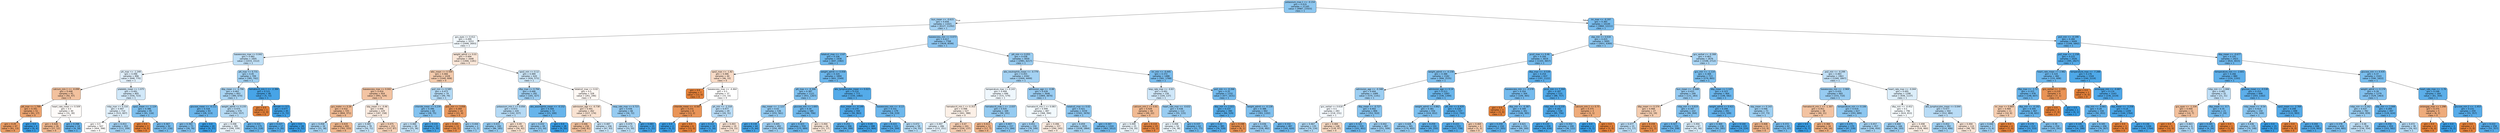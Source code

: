 digraph Tree {
node [shape=box, style="filled, rounded", color="black", fontname="helvetica"] ;
edge [fontname="helvetica"] ;
0 [label="potassium_max.1 <= -0.154\ngini = 0.419\nsamples = 21165\nvalue = [9987, 23503]\nclass = 1", fillcolor="#8dc7f0"] ;
1 [label="bun_mean <= -0.615\ngini = 0.456\nsamples = 11021\nvalue = [6127, 11292]\nclass = 1", fillcolor="#a4d2f3"] ;
0 -> 1 [labeldistance=2.5, labelangle=45, headlabel="True"] ;
2 [label="gcs_eyes <= 0.412\ngini = 0.499\nsamples = 3253\nvalue = [2499, 2693]\nclass = 1", fillcolor="#f1f8fd"] ;
1 -> 2 ;
3 [label="baseexcess_max <= 0.042\ngini = 0.482\nsamples = 1605\nvalue = [1033, 1512]\nclass = 1", fillcolor="#c0e0f7"] ;
2 -> 3 ;
4 [label="ph_max <= -1.249\ngini = 0.496\nsamples = 896\nvalue = [648, 770]\nclass = 1", fillcolor="#e0effb"] ;
3 -> 4 ;
5 [label="calcium_min.1 <= -0.099\ngini = 0.448\nsamples = 91\nvalue = [92, 47]\nclass = 0", fillcolor="#f2c19e"] ;
4 -> 5 ;
6 [label="ptt_max <= 1.799\ngini = 0.341\nsamples = 51\nvalue = [61, 17]\nclass = 0", fillcolor="#eca470"] ;
5 -> 6 ;
7 [label="gini = 0.29\nsamples = 47\nvalue = [61, 13]\nclass = 0", fillcolor="#eb9c63"] ;
6 -> 7 ;
8 [label="gini = 0.0\nsamples = 4\nvalue = [0, 4]\nclass = 1", fillcolor="#399de5"] ;
6 -> 8 ;
9 [label="heart_rate_mean <= 0.509\ngini = 0.5\nsamples = 40\nvalue = [31, 30]\nclass = 0", fillcolor="#fefbf9"] ;
5 -> 9 ;
10 [label="gini = 0.426\nsamples = 26\nvalue = [27, 12]\nclass = 0", fillcolor="#f1b991"] ;
9 -> 10 ;
11 [label="gini = 0.298\nsamples = 14\nvalue = [4, 18]\nclass = 1", fillcolor="#65b3eb"] ;
9 -> 11 ;
12 [label="platelets_mean <= 1.075\ngini = 0.491\nsamples = 805\nvalue = [556, 723]\nclass = 1", fillcolor="#d1e8f9"] ;
4 -> 12 ;
13 [label="mbp_max <= 0.316\ngini = 0.497\nsamples = 710\nvalue = [515, 607]\nclass = 1", fillcolor="#e1f0fb"] ;
12 -> 13 ;
14 [label="gini = 0.5\nsamples = 507\nvalue = [404, 398]\nclass = 0", fillcolor="#fffdfc"] ;
13 -> 14 ;
15 [label="gini = 0.453\nsamples = 203\nvalue = [111, 209]\nclass = 1", fillcolor="#a2d1f3"] ;
13 -> 15 ;
16 [label="spo2_mean <= -1.124\ngini = 0.386\nsamples = 95\nvalue = [41, 116]\nclass = 1", fillcolor="#7fc0ee"] ;
12 -> 16 ;
17 [label="gini = 0.0\nsamples = 3\nvalue = [4, 0]\nclass = 0", fillcolor="#e58139"] ;
16 -> 17 ;
18 [label="gini = 0.367\nsamples = 92\nvalue = [37, 116]\nclass = 1", fillcolor="#78bced"] ;
16 -> 18 ;
19 [label="ptt_max <= 0.731\ngini = 0.45\nsamples = 709\nvalue = [385, 742]\nclass = 1", fillcolor="#a0d0f2"] ;
3 -> 19 ;
20 [label="dbp_mean <= -0.796\ngini = 0.462\nsamples = 663\nvalue = [380, 670]\nclass = 1", fillcolor="#a9d5f4"] ;
19 -> 20 ;
21 [label="glucose_mean <= -0.111\ngini = 0.318\nsamples = 93\nvalue = [28, 113]\nclass = 1", fillcolor="#6ab5eb"] ;
20 -> 21 ;
22 [label="gini = 0.393\nsamples = 73\nvalue = [28, 76]\nclass = 1", fillcolor="#82c1ef"] ;
21 -> 22 ;
23 [label="gini = 0.0\nsamples = 20\nvalue = [0, 37]\nclass = 1", fillcolor="#399de5"] ;
21 -> 23 ;
24 [label="weight_admit <= 0.235\ngini = 0.475\nsamples = 570\nvalue = [352, 557]\nclass = 1", fillcolor="#b6dbf5"] ;
20 -> 24 ;
25 [label="gini = 0.498\nsamples = 395\nvalue = [299, 339]\nclass = 1", fillcolor="#e8f3fc"] ;
24 -> 25 ;
26 [label="gini = 0.315\nsamples = 175\nvalue = [53, 218]\nclass = 1", fillcolor="#69b5eb"] ;
24 -> 26 ;
27 [label="hematocrit_min.1 <= -2.384\ngini = 0.121\nsamples = 46\nvalue = [5, 72]\nclass = 1", fillcolor="#47a4e7"] ;
19 -> 27 ;
28 [label="gini = 0.0\nsamples = 1\nvalue = [2, 0]\nclass = 0", fillcolor="#e58139"] ;
27 -> 28 ;
29 [label="female <= 0.5\ngini = 0.077\nsamples = 45\nvalue = [3, 72]\nclass = 1", fillcolor="#41a1e6"] ;
27 -> 29 ;
30 [label="gini = 0.227\nsamples = 17\nvalue = [3, 20]\nclass = 1", fillcolor="#57ace9"] ;
29 -> 30 ;
31 [label="gini = 0.0\nsamples = 28\nvalue = [0, 52]\nclass = 1", fillcolor="#399de5"] ;
29 -> 31 ;
32 [label="weight_admit <= 0.01\ngini = 0.494\nsamples = 1648\nvalue = [1466, 1181]\nclass = 0", fillcolor="#fae7d9"] ;
2 -> 32 ;
33 [label="wbc_mean <= 0.569\ngini = 0.466\nsamples = 1028\nvalue = [1040, 608]\nclass = 0", fillcolor="#f4cbad"] ;
32 -> 33 ;
34 [label="baseexcess_max <= 0.042\ngini = 0.454\nsamples = 954\nvalue = [991, 529]\nclass = 0", fillcolor="#f3c4a3"] ;
33 -> 34 ;
35 [label="gcs_motor <= 0.26\ngini = 0.432\nsamples = 725\nvalue = [804, 371]\nclass = 0", fillcolor="#f1bb94"] ;
34 -> 35 ;
36 [label="gini = 0.458\nsamples = 34\nvalue = [21, 38]\nclass = 1", fillcolor="#a6d3f3"] ;
35 -> 36 ;
37 [label="gini = 0.419\nsamples = 691\nvalue = [783, 333]\nclass = 0", fillcolor="#f0b78d"] ;
35 -> 37 ;
38 [label="sbp_mean <= -0.46\ngini = 0.496\nsamples = 229\nvalue = [187, 158]\nclass = 0", fillcolor="#fbebe0"] ;
34 -> 38 ;
39 [label="gini = 0.485\nsamples = 78\nvalue = [50, 71]\nclass = 1", fillcolor="#c4e2f7"] ;
38 -> 39 ;
40 [label="gini = 0.475\nsamples = 151\nvalue = [137, 87]\nclass = 0", fillcolor="#f6d1b7"] ;
38 -> 40 ;
41 [label="po2_min <= 0.585\ngini = 0.473\nsamples = 74\nvalue = [49, 79]\nclass = 1", fillcolor="#b4daf5"] ;
33 -> 41 ;
42 [label="chloride_mean <= 0.239\ngini = 0.396\nsamples = 60\nvalue = [28, 75]\nclass = 1", fillcolor="#83c2ef"] ;
41 -> 42 ;
43 [label="gini = 0.484\nsamples = 38\nvalue = [25, 36]\nclass = 1", fillcolor="#c2e1f7"] ;
42 -> 43 ;
44 [label="gini = 0.133\nsamples = 22\nvalue = [3, 39]\nclass = 1", fillcolor="#48a5e7"] ;
42 -> 44 ;
45 [label="po2_min <= 3.056\ngini = 0.269\nsamples = 14\nvalue = [21, 4]\nclass = 0", fillcolor="#ea995f"] ;
41 -> 45 ;
46 [label="gini = 0.165\nsamples = 12\nvalue = [20, 2]\nclass = 0", fillcolor="#e88e4d"] ;
45 -> 46 ;
47 [label="gini = 0.444\nsamples = 2\nvalue = [1, 2]\nclass = 1", fillcolor="#9ccef2"] ;
45 -> 47 ;
48 [label="spo2_min <= 0.12\ngini = 0.489\nsamples = 620\nvalue = [426, 573]\nclass = 1", fillcolor="#cce6f8"] ;
32 -> 48 ;
49 [label="dbp_max <= 0.794\ngini = 0.446\nsamples = 292\nvalue = [165, 327]\nclass = 1", fillcolor="#9dcef2"] ;
48 -> 49 ;
50 [label="potassium_min.1 <= 0.056\ngini = 0.473\nsamples = 220\nvalue = [142, 227]\nclass = 1", fillcolor="#b5daf5"] ;
49 -> 50 ;
51 [label="gini = 0.433\nsamples = 160\nvalue = [86, 185]\nclass = 1", fillcolor="#95cbf1"] ;
50 -> 51 ;
52 [label="gini = 0.49\nsamples = 60\nvalue = [56, 42]\nclass = 0", fillcolor="#f8e0ce"] ;
50 -> 52 ;
53 [label="abs_eosinophils_mean <= -0.152\ngini = 0.304\nsamples = 72\nvalue = [23, 100]\nclass = 1", fillcolor="#67b4eb"] ;
49 -> 53 ;
54 [label="gini = 0.432\nsamples = 44\nvalue = [23, 50]\nclass = 1", fillcolor="#94caf1"] ;
53 -> 54 ;
55 [label="gini = 0.0\nsamples = 28\nvalue = [0, 50]\nclass = 1", fillcolor="#399de5"] ;
53 -> 55 ;
56 [label="totalco2_max <= 0.02\ngini = 0.5\nsamples = 328\nvalue = [261, 246]\nclass = 0", fillcolor="#fef8f4"] ;
48 -> 56 ;
57 [label="admission_age <= -0.738\ngini = 0.491\nsamples = 262\nvalue = [227, 174]\nclass = 0", fillcolor="#f9e2d1"] ;
56 -> 57 ;
58 [label="gini = 0.446\nsamples = 156\nvalue = [160, 81]\nclass = 0", fillcolor="#f2c19d"] ;
57 -> 58 ;
59 [label="gini = 0.487\nsamples = 106\nvalue = [67, 93]\nclass = 1", fillcolor="#c8e4f8"] ;
57 -> 59 ;
60 [label="resp_rate_max <= 0.723\ngini = 0.436\nsamples = 66\nvalue = [34, 72]\nclass = 1", fillcolor="#96cbf1"] ;
56 -> 60 ;
61 [label="gini = 0.479\nsamples = 51\nvalue = [33, 50]\nclass = 1", fillcolor="#bcdef6"] ;
60 -> 61 ;
62 [label="gini = 0.083\nsamples = 15\nvalue = [1, 22]\nclass = 1", fillcolor="#42a1e6"] ;
60 -> 62 ;
63 [label="baseexcess_min <= 0.073\ngini = 0.417\nsamples = 7768\nvalue = [3628, 8599]\nclass = 1", fillcolor="#8dc6f0"] ;
1 -> 63 ;
64 [label="totalco2_max <= -2.67\ngini = 0.336\nsamples = 1938\nvalue = [647, 2382]\nclass = 1", fillcolor="#6fb8ec"] ;
63 -> 64 ;
65 [label="spo2_max <= -1.82\ngini = 0.486\nsamples = 44\nvalue = [46, 33]\nclass = 0", fillcolor="#f8dbc7"] ;
64 -> 65 ;
66 [label="gini = 0.0\nsamples = 7\nvalue = [13, 0]\nclass = 0", fillcolor="#e58139"] ;
65 -> 66 ;
67 [label="baseexcess_max <= -4.464\ngini = 0.5\nsamples = 37\nvalue = [33, 33]\nclass = 0", fillcolor="#ffffff"] ;
65 -> 67 ;
68 [label="chloride_mean <= -0.567\ngini = 0.231\nsamples = 8\nvalue = [13, 2]\nclass = 0", fillcolor="#e99457"] ;
67 -> 68 ;
69 [label="gini = 0.0\nsamples = 2\nvalue = [0, 2]\nclass = 1", fillcolor="#399de5"] ;
68 -> 69 ;
70 [label="gini = 0.0\nsamples = 6\nvalue = [13, 0]\nclass = 0", fillcolor="#e58139"] ;
68 -> 70 ;
71 [label="ph_min <= -2.318\ngini = 0.477\nsamples = 29\nvalue = [20, 31]\nclass = 1", fillcolor="#b9dcf6"] ;
67 -> 71 ;
72 [label="gini = 0.111\nsamples = 10\nvalue = [1, 16]\nclass = 1", fillcolor="#45a3e7"] ;
71 -> 72 ;
73 [label="gini = 0.493\nsamples = 19\nvalue = [19, 15]\nclass = 0", fillcolor="#fae4d5"] ;
71 -> 73 ;
74 [label="weight_admit <= 0.058\ngini = 0.324\nsamples = 1894\nvalue = [601, 2349]\nclass = 1", fillcolor="#6cb6ec"] ;
64 -> 74 ;
75 [label="ptt_max <= -0.306\ngini = 0.387\nsamples = 1121\nvalue = [451, 1267]\nclass = 1", fillcolor="#7fc0ee"] ;
74 -> 75 ;
76 [label="sbp_mean <= -1.123\ngini = 0.43\nsamples = 536\nvalue = [255, 561]\nclass = 1", fillcolor="#93caf1"] ;
75 -> 76 ;
77 [label="gini = 0.134\nsamples = 44\nvalue = [5, 64]\nclass = 1", fillcolor="#48a5e7"] ;
76 -> 77 ;
78 [label="gini = 0.445\nsamples = 492\nvalue = [250, 497]\nclass = 1", fillcolor="#9dcef2"] ;
76 -> 78 ;
79 [label="glucose_min <= 1.693\ngini = 0.34\nsamples = 585\nvalue = [196, 706]\nclass = 1", fillcolor="#70b8ec"] ;
75 -> 79 ;
80 [label="gini = 0.323\nsamples = 559\nvalue = [175, 689]\nclass = 1", fillcolor="#6bb6ec"] ;
79 -> 80 ;
81 [label="gini = 0.494\nsamples = 26\nvalue = [21, 17]\nclass = 0", fillcolor="#fae7d9"] ;
79 -> 81 ;
82 [label="abs_lymphocytes_mean <= 0.023\ngini = 0.214\nsamples = 773\nvalue = [150, 1082]\nclass = 1", fillcolor="#54abe9"] ;
74 -> 82 ;
83 [label="bun_mean <= -0.149\ngini = 0.174\nsamples = 594\nvalue = [92, 863]\nclass = 1", fillcolor="#4ea7e8"] ;
82 -> 83 ;
84 [label="gini = 0.251\nsamples = 306\nvalue = [69, 399]\nclass = 1", fillcolor="#5baee9"] ;
83 -> 84 ;
85 [label="gini = 0.09\nsamples = 288\nvalue = [23, 464]\nclass = 1", fillcolor="#43a2e6"] ;
83 -> 85 ;
86 [label="baseexcess_min <= -0.13\ngini = 0.331\nsamples = 179\nvalue = [58, 219]\nclass = 1", fillcolor="#6db7ec"] ;
82 -> 86 ;
87 [label="gini = 0.223\nsamples = 121\nvalue = [24, 164]\nclass = 1", fillcolor="#56abe9"] ;
86 -> 87 ;
88 [label="gini = 0.472\nsamples = 58\nvalue = [34, 55]\nclass = 1", fillcolor="#b3daf5"] ;
86 -> 88 ;
89 [label="ptt_min <= 0.055\ngini = 0.438\nsamples = 5830\nvalue = [2981, 6217]\nclass = 1", fillcolor="#98ccf1"] ;
63 -> 89 ;
90 [label="abs_neutrophils_mean <= -0.779\ngini = 0.455\nsamples = 4342\nvalue = [2400, 4449]\nclass = 1", fillcolor="#a4d2f3"] ;
89 -> 90 ;
91 [label="temperature_max <= 0.143\ngini = 0.499\nsamples = 696\nvalue = [531, 579]\nclass = 1", fillcolor="#eff7fd"] ;
90 -> 91 ;
92 [label="hematocrit_min.1 <= 0.353\ngini = 0.498\nsamples = 527\nvalue = [441, 388]\nclass = 0", fillcolor="#fcf0e7"] ;
91 -> 92 ;
93 [label="gini = 0.497\nsamples = 286\nvalue = [215, 251]\nclass = 1", fillcolor="#e3f1fb"] ;
92 -> 93 ;
94 [label="gini = 0.47\nsamples = 241\nvalue = [226, 137]\nclass = 0", fillcolor="#f5cdb1"] ;
92 -> 94 ;
95 [label="hematocrit_max.1 <= -2.037\ngini = 0.435\nsamples = 169\nvalue = [90, 191]\nclass = 1", fillcolor="#96cbf1"] ;
91 -> 95 ;
96 [label="gini = 0.413\nsamples = 12\nvalue = [17, 7]\nclass = 0", fillcolor="#f0b58b"] ;
95 -> 96 ;
97 [label="gini = 0.407\nsamples = 157\nvalue = [73, 184]\nclass = 1", fillcolor="#88c4ef"] ;
95 -> 97 ;
98 [label="admission_age <= -0.88\ngini = 0.439\nsamples = 3646\nvalue = [1869, 3870]\nclass = 1", fillcolor="#99ccf2"] ;
90 -> 98 ;
99 [label="hematocrit_min.1 <= 0.083\ngini = 0.499\nsamples = 487\nvalue = [368, 394]\nclass = 1", fillcolor="#f2f9fd"] ;
98 -> 99 ;
100 [label="gini = 0.451\nsamples = 150\nvalue = [78, 149]\nclass = 1", fillcolor="#a1d0f3"] ;
99 -> 100 ;
101 [label="gini = 0.496\nsamples = 337\nvalue = [290, 245]\nclass = 0", fillcolor="#fbebe0"] ;
99 -> 101 ;
102 [label="totalco2_max <= 0.02\ngini = 0.421\nsamples = 3159\nvalue = [1501, 3476]\nclass = 1", fillcolor="#8ec7f0"] ;
98 -> 102 ;
103 [label="gini = 0.459\nsamples = 1835\nvalue = [1038, 1864]\nclass = 1", fillcolor="#a7d4f3"] ;
102 -> 103 ;
104 [label="gini = 0.347\nsamples = 1324\nvalue = [463, 1612]\nclass = 1", fillcolor="#72b9ec"] ;
102 -> 104 ;
105 [label="inr_min <= -0.445\ngini = 0.372\nsamples = 1488\nvalue = [581, 1768]\nclass = 1", fillcolor="#7abdee"] ;
89 -> 105 ;
106 [label="resp_rate_max <= -0.83\ngini = 0.491\nsamples = 156\nvalue = [104, 137]\nclass = 1", fillcolor="#cfe7f9"] ;
105 -> 106 ;
107 [label="calcium_min.1 <= 0.81\ngini = 0.428\nsamples = 44\nvalue = [49, 22]\nclass = 0", fillcolor="#f1ba92"] ;
106 -> 107 ;
108 [label="gini = 0.499\nsamples = 25\nvalue = [18, 20]\nclass = 1", fillcolor="#ebf5fc"] ;
107 -> 108 ;
109 [label="gini = 0.114\nsamples = 19\nvalue = [31, 2]\nclass = 0", fillcolor="#e78946"] ;
107 -> 109 ;
110 [label="heart_rate_max <= -0.632\ngini = 0.438\nsamples = 112\nvalue = [55, 115]\nclass = 1", fillcolor="#98ccf1"] ;
106 -> 110 ;
111 [label="gini = 0.498\nsamples = 50\nvalue = [34, 38]\nclass = 1", fillcolor="#eaf5fc"] ;
110 -> 111 ;
112 [label="gini = 0.337\nsamples = 62\nvalue = [21, 77]\nclass = 1", fillcolor="#6fb8ec"] ;
110 -> 112 ;
113 [label="po2_min <= -0.266\ngini = 0.35\nsamples = 1332\nvalue = [477, 1631]\nclass = 1", fillcolor="#73baed"] ;
105 -> 113 ;
114 [label="dbp_min <= 2.021\ngini = 0.237\nsamples = 390\nvalue = [84, 529]\nclass = 1", fillcolor="#58ade9"] ;
113 -> 114 ;
115 [label="gini = 0.22\nsamples = 385\nvalue = [76, 528]\nclass = 1", fillcolor="#56abe9"] ;
114 -> 115 ;
116 [label="gini = 0.198\nsamples = 5\nvalue = [8, 1]\nclass = 0", fillcolor="#e89152"] ;
114 -> 116 ;
117 [label="weight_admit <= -0.128\ngini = 0.388\nsamples = 942\nvalue = [393, 1102]\nclass = 1", fillcolor="#80c0ee"] ;
113 -> 117 ;
118 [label="gini = 0.436\nsamples = 455\nvalue = [228, 482]\nclass = 1", fillcolor="#97cbf1"] ;
117 -> 118 ;
119 [label="gini = 0.332\nsamples = 487\nvalue = [165, 620]\nclass = 1", fillcolor="#6eb7ec"] ;
117 -> 119 ;
120 [label="inr_max <= -0.197\ngini = 0.365\nsamples = 10144\nvalue = [3860, 12211]\nclass = 1", fillcolor="#78bced"] ;
0 -> 120 [labeldistance=2.5, labelangle=-45, headlabel="False"] ;
121 [label="sbp_min <= 0.018\ngini = 0.415\nsamples = 5695\nvalue = [2651, 6369]\nclass = 1", fillcolor="#8bc6f0"] ;
120 -> 121 ;
122 [label="pco2_max <= 0.46\ngini = 0.356\nsamples = 3019\nvalue = [1103, 3657]\nclass = 1", fillcolor="#75bbed"] ;
121 -> 122 ;
123 [label="weight_admit <= -0.158\ngini = 0.388\nsamples = 2182\nvalue = [906, 2535]\nclass = 1", fillcolor="#80c0ee"] ;
122 -> 123 ;
124 [label="admission_age <= -0.348\ngini = 0.444\nsamples = 1089\nvalue = [570, 1141]\nclass = 1", fillcolor="#9ccef2"] ;
123 -> 124 ;
125 [label="gcs_verbal <= 0.618\ngini = 0.5\nsamples = 283\nvalue = [218, 231]\nclass = 1", fillcolor="#f4f9fe"] ;
124 -> 125 ;
126 [label="gini = 0.467\nsamples = 135\nvalue = [79, 134]\nclass = 1", fillcolor="#aed7f4"] ;
125 -> 126 ;
127 [label="gini = 0.484\nsamples = 148\nvalue = [139, 97]\nclass = 0", fillcolor="#f7d9c3"] ;
125 -> 127 ;
128 [label="dbp_mean <= -0.727\ngini = 0.402\nsamples = 806\nvalue = [352, 910]\nclass = 1", fillcolor="#86c3ef"] ;
124 -> 128 ;
129 [label="gini = 0.321\nsamples = 319\nvalue = [101, 401]\nclass = 1", fillcolor="#6bb6ec"] ;
128 -> 129 ;
130 [label="gini = 0.442\nsamples = 487\nvalue = [251, 509]\nclass = 1", fillcolor="#9bcdf2"] ;
128 -> 130 ;
131 [label="admission_age <= 0.14\ngini = 0.313\nsamples = 1093\nvalue = [336, 1394]\nclass = 1", fillcolor="#69b5eb"] ;
123 -> 131 ;
132 [label="weight_admit <= 0.862\ngini = 0.381\nsamples = 556\nvalue = [224, 652]\nclass = 1", fillcolor="#7dbfee"] ;
131 -> 132 ;
133 [label="gini = 0.426\nsamples = 365\nvalue = [179, 402]\nclass = 1", fillcolor="#91c9f1"] ;
132 -> 133 ;
134 [label="gini = 0.259\nsamples = 191\nvalue = [45, 250]\nclass = 1", fillcolor="#5dafea"] ;
132 -> 134 ;
135 [label="ptt_min <= 6.429\ngini = 0.228\nsamples = 537\nvalue = [112, 742]\nclass = 1", fillcolor="#57ace9"] ;
131 -> 135 ;
136 [label="gini = 0.221\nsamples = 533\nvalue = [107, 739]\nclass = 1", fillcolor="#56abe9"] ;
135 -> 136 ;
137 [label="gini = 0.469\nsamples = 4\nvalue = [5, 3]\nclass = 0", fillcolor="#f5cdb0"] ;
135 -> 137 ;
138 [label="dbp_max <= -0.539\ngini = 0.254\nsamples = 837\nvalue = [197, 1122]\nclass = 1", fillcolor="#5caeea"] ;
122 -> 138 ;
139 [label="baseexcess_min <= -3.578\ngini = 0.354\nsamples = 304\nvalue = [109, 365]\nclass = 1", fillcolor="#74baed"] ;
138 -> 139 ;
140 [label="gini = 0.0\nsamples = 3\nvalue = [3, 0]\nclass = 0", fillcolor="#e58139"] ;
139 -> 140 ;
141 [label="dbp_min <= -0.387\ngini = 0.349\nsamples = 301\nvalue = [106, 365]\nclass = 1", fillcolor="#73b9ed"] ;
139 -> 141 ;
142 [label="gini = 0.259\nsamples = 150\nvalue = [37, 205]\nclass = 1", fillcolor="#5dafea"] ;
141 -> 142 ;
143 [label="gini = 0.421\nsamples = 151\nvalue = [69, 160]\nclass = 1", fillcolor="#8ec7f0"] ;
141 -> 143 ;
144 [label="pco2_min <= 7.304\ngini = 0.187\nsamples = 533\nvalue = [88, 757]\nclass = 1", fillcolor="#50a8e8"] ;
138 -> 144 ;
145 [label="mbp_min <= 0.235\ngini = 0.182\nsamples = 530\nvalue = [85, 756]\nclass = 1", fillcolor="#4fa8e8"] ;
144 -> 145 ;
146 [label="gini = 0.133\nsamples = 430\nvalue = [49, 634]\nclass = 1", fillcolor="#48a5e7"] ;
145 -> 146 ;
147 [label="gini = 0.352\nsamples = 100\nvalue = [36, 122]\nclass = 1", fillcolor="#73baed"] ;
145 -> 147 ;
148 [label="calcium_min.1 <= 0.75\ngini = 0.375\nsamples = 3\nvalue = [3, 1]\nclass = 0", fillcolor="#eeab7b"] ;
144 -> 148 ;
149 [label="gini = 0.0\nsamples = 1\nvalue = [0, 1]\nclass = 1", fillcolor="#399de5"] ;
148 -> 149 ;
150 [label="gini = 0.0\nsamples = 2\nvalue = [3, 0]\nclass = 0", fillcolor="#e58139"] ;
148 -> 150 ;
151 [label="gcs_verbal <= -0.308\ngini = 0.463\nsamples = 2676\nvalue = [1548, 2712]\nclass = 1", fillcolor="#aad5f4"] ;
121 -> 151 ;
152 [label="gcs_min <= -1.114\ngini = 0.369\nsamples = 713\nvalue = [279, 865]\nclass = 1", fillcolor="#79bded"] ;
151 -> 152 ;
153 [label="bun_mean <= -0.688\ngini = 0.433\nsamples = 249\nvalue = [131, 283]\nclass = 1", fillcolor="#95caf1"] ;
152 -> 153 ;
154 [label="dbp_mean <= 0.374\ngini = 0.468\nsamples = 27\nvalue = [32, 19]\nclass = 0", fillcolor="#f4ccaf"] ;
153 -> 154 ;
155 [label="gini = 0.477\nsamples = 15\nvalue = [11, 17]\nclass = 1", fillcolor="#b9dcf6"] ;
154 -> 155 ;
156 [label="gini = 0.159\nsamples = 12\nvalue = [21, 2]\nclass = 0", fillcolor="#e78d4c"] ;
154 -> 156 ;
157 [label="mbp_min <= 0.819\ngini = 0.397\nsamples = 222\nvalue = [99, 264]\nclass = 1", fillcolor="#83c2ef"] ;
153 -> 157 ;
158 [label="gini = 0.327\nsamples = 155\nvalue = [54, 208]\nclass = 1", fillcolor="#6cb6ec"] ;
157 -> 158 ;
159 [label="gini = 0.494\nsamples = 67\nvalue = [45, 56]\nclass = 1", fillcolor="#d8ecfa"] ;
157 -> 159 ;
160 [label="dbp_mean <= 1.147\ngini = 0.323\nsamples = 464\nvalue = [148, 582]\nclass = 1", fillcolor="#6bb6ec"] ;
152 -> 160 ;
161 [label="weight_admit <= 0.421\ngini = 0.294\nsamples = 391\nvalue = [111, 509]\nclass = 1", fillcolor="#64b2eb"] ;
160 -> 161 ;
162 [label="gini = 0.369\nsamples = 236\nvalue = [92, 285]\nclass = 1", fillcolor="#79bded"] ;
161 -> 162 ;
163 [label="gini = 0.144\nsamples = 155\nvalue = [19, 224]\nclass = 1", fillcolor="#4aa5e7"] ;
161 -> 163 ;
164 [label="sbp_mean <= 0.143\ngini = 0.446\nsamples = 73\nvalue = [37, 73]\nclass = 1", fillcolor="#9dcff2"] ;
160 -> 164 ;
165 [label="gini = 0.408\nsamples = 11\nvalue = [15, 6]\nclass = 0", fillcolor="#efb388"] ;
164 -> 165 ;
166 [label="gini = 0.372\nsamples = 62\nvalue = [22, 67]\nclass = 1", fillcolor="#7abdee"] ;
164 -> 166 ;
167 [label="po2_min <= -0.299\ngini = 0.483\nsamples = 1963\nvalue = [1269, 1847]\nclass = 1", fillcolor="#c1e0f7"] ;
151 -> 167 ;
168 [label="baseexcess_min <= -2.969\ngini = 0.435\nsamples = 665\nvalue = [333, 710]\nclass = 1", fillcolor="#96cbf1"] ;
167 -> 168 ;
169 [label="hematocrit_min.1 <= -1.307\ngini = 0.451\nsamples = 38\nvalue = [40, 21]\nclass = 0", fillcolor="#f3c3a1"] ;
168 -> 169 ;
170 [label="gini = 0.0\nsamples = 4\nvalue = [0, 7]\nclass = 1", fillcolor="#399de5"] ;
169 -> 170 ;
171 [label="gini = 0.384\nsamples = 34\nvalue = [40, 14]\nclass = 0", fillcolor="#eead7e"] ;
169 -> 171 ;
172 [label="temperature_min <= 0.106\ngini = 0.419\nsamples = 627\nvalue = [293, 689]\nclass = 1", fillcolor="#8dc7f0"] ;
168 -> 172 ;
173 [label="gini = 0.275\nsamples = 170\nvalue = [47, 239]\nclass = 1", fillcolor="#60b0ea"] ;
172 -> 173 ;
174 [label="gini = 0.457\nsamples = 457\nvalue = [246, 450]\nclass = 1", fillcolor="#a5d3f3"] ;
172 -> 174 ;
175 [label="heart_rate_max <= -0.044\ngini = 0.495\nsamples = 1298\nvalue = [936, 1137]\nclass = 1", fillcolor="#dceefa"] ;
167 -> 175 ;
176 [label="dbp_min <= -0.452\ngini = 0.5\nsamples = 796\nvalue = [624, 653]\nclass = 1", fillcolor="#f6fbfe"] ;
175 -> 176 ;
177 [label="gini = 0.444\nsamples = 166\nvalue = [96, 193]\nclass = 1", fillcolor="#9bcef2"] ;
176 -> 177 ;
178 [label="gini = 0.498\nsamples = 630\nvalue = [528, 460]\nclass = 0", fillcolor="#fcefe5"] ;
176 -> 178 ;
179 [label="abs_lymphocytes_mean <= 0.044\ngini = 0.477\nsamples = 502\nvalue = [312, 484]\nclass = 1", fillcolor="#b9dcf6"] ;
175 -> 179 ;
180 [label="gini = 0.452\nsamples = 392\nvalue = [214, 406]\nclass = 1", fillcolor="#a1d1f3"] ;
179 -> 180 ;
181 [label="gini = 0.494\nsamples = 110\nvalue = [98, 78]\nclass = 0", fillcolor="#fae5d7"] ;
179 -> 181 ;
182 [label="po2_min <= -0.199\ngini = 0.284\nsamples = 4449\nvalue = [1209, 5842]\nclass = 1", fillcolor="#62b1ea"] ;
120 -> 182 ;
183 [label="po2_max <= -1.158\ngini = 0.215\nsamples = 2026\nvalue = [395, 2827]\nclass = 1", fillcolor="#55abe9"] ;
182 -> 183 ;
184 [label="heart_rate_mean <= 2.982\ngini = 0.324\nsamples = 482\nvalue = [155, 608]\nclass = 1", fillcolor="#6bb6ec"] ;
183 -> 184 ;
185 [label="dbp_max <= -1.72\ngini = 0.315\nsamples = 478\nvalue = [148, 607]\nclass = 1", fillcolor="#69b5eb"] ;
184 -> 185 ;
186 [label="inr_max <= 0.864\ngini = 0.469\nsamples = 11\nvalue = [10, 6]\nclass = 0", fillcolor="#f5cdb0"] ;
185 -> 186 ;
187 [label="gini = 0.444\nsamples = 7\nvalue = [3, 6]\nclass = 1", fillcolor="#9ccef2"] ;
186 -> 187 ;
188 [label="gini = 0.0\nsamples = 4\nvalue = [7, 0]\nclass = 0", fillcolor="#e58139"] ;
186 -> 188 ;
189 [label="dbp_min <= -0.192\ngini = 0.304\nsamples = 467\nvalue = [138, 601]\nclass = 1", fillcolor="#66b4eb"] ;
185 -> 189 ;
190 [label="gini = 0.174\nsamples = 213\nvalue = [33, 310]\nclass = 1", fillcolor="#4ea7e8"] ;
189 -> 190 ;
191 [label="gini = 0.39\nsamples = 254\nvalue = [105, 291]\nclass = 1", fillcolor="#80c0ee"] ;
189 -> 191 ;
192 [label="gcs_verbal <= -1.235\ngini = 0.219\nsamples = 4\nvalue = [7, 1]\nclass = 0", fillcolor="#e99355"] ;
184 -> 192 ;
193 [label="gini = 0.0\nsamples = 3\nvalue = [7, 0]\nclass = 0", fillcolor="#e58139"] ;
192 -> 193 ;
194 [label="gini = 0.0\nsamples = 1\nvalue = [0, 1]\nclass = 1", fillcolor="#399de5"] ;
192 -> 194 ;
195 [label="temperature_max <= -7.288\ngini = 0.176\nsamples = 1544\nvalue = [240, 2219]\nclass = 1", fillcolor="#4ea8e8"] ;
183 -> 195 ;
196 [label="gini = 0.0\nsamples = 1\nvalue = [4, 0]\nclass = 0", fillcolor="#e58139"] ;
195 -> 196 ;
197 [label="aniongap_min <= -0.687\ngini = 0.174\nsamples = 1543\nvalue = [236, 2219]\nclass = 1", fillcolor="#4ea7e8"] ;
195 -> 197 ;
198 [label="sbp_min <= -0.661\ngini = 0.28\nsamples = 334\nvalue = [92, 455]\nclass = 1", fillcolor="#61b1ea"] ;
197 -> 198 ;
199 [label="gini = 0.145\nsamples = 128\nvalue = [16, 188]\nclass = 1", fillcolor="#4aa5e7"] ;
198 -> 199 ;
200 [label="gini = 0.345\nsamples = 206\nvalue = [76, 267]\nclass = 1", fillcolor="#71b9ec"] ;
198 -> 200 ;
201 [label="sbp_mean <= -3.258\ngini = 0.14\nsamples = 1209\nvalue = [144, 1764]\nclass = 1", fillcolor="#49a5e7"] ;
197 -> 201 ;
202 [label="gini = 0.0\nsamples = 3\nvalue = [4, 0]\nclass = 0", fillcolor="#e58139"] ;
201 -> 202 ;
203 [label="gini = 0.136\nsamples = 1206\nvalue = [140, 1764]\nclass = 1", fillcolor="#49a5e7"] ;
201 -> 203 ;
204 [label="dbp_mean <= -0.677\ngini = 0.335\nsamples = 2423\nvalue = [814, 3015]\nclass = 1", fillcolor="#6eb7ec"] ;
182 -> 204 ;
205 [label="temperature_min <= -2.601\ngini = 0.266\nsamples = 880\nvalue = [224, 1193]\nclass = 1", fillcolor="#5eafea"] ;
204 -> 205 ;
206 [label="mbp_min <= -1.846\ngini = 0.482\nsamples = 32\nvalue = [21, 31]\nclass = 1", fillcolor="#bfdff7"] ;
205 -> 206 ;
207 [label="gcs_eyes <= -1.334\ngini = 0.444\nsamples = 11\nvalue = [14, 7]\nclass = 0", fillcolor="#f2c09c"] ;
206 -> 207 ;
208 [label="gini = 0.0\nsamples = 5\nvalue = [10, 0]\nclass = 0", fillcolor="#e58139"] ;
207 -> 208 ;
209 [label="gini = 0.463\nsamples = 6\nvalue = [4, 7]\nclass = 1", fillcolor="#aad5f4"] ;
207 -> 209 ;
210 [label="dbp_mean <= -0.7\ngini = 0.35\nsamples = 21\nvalue = [7, 24]\nclass = 1", fillcolor="#73baed"] ;
206 -> 210 ;
211 [label="gini = 0.245\nsamples = 20\nvalue = [4, 24]\nclass = 1", fillcolor="#5aade9"] ;
210 -> 211 ;
212 [label="gini = 0.0\nsamples = 1\nvalue = [3, 0]\nclass = 0", fillcolor="#e58139"] ;
210 -> 212 ;
213 [label="glucose_mean <= -0.538\ngini = 0.253\nsamples = 848\nvalue = [203, 1162]\nclass = 1", fillcolor="#5caeea"] ;
205 -> 213 ;
214 [label="mbp_mean <= -0.54\ngini = 0.414\nsamples = 150\nvalue = [70, 169]\nclass = 1", fillcolor="#8bc6f0"] ;
213 -> 214 ;
215 [label="gini = 0.436\nsamples = 135\nvalue = [70, 148]\nclass = 1", fillcolor="#97cbf1"] ;
214 -> 215 ;
216 [label="gini = 0.0\nsamples = 15\nvalue = [0, 21]\nclass = 1", fillcolor="#399de5"] ;
214 -> 216 ;
217 [label="spo2_mean <= -2.769\ngini = 0.208\nsamples = 698\nvalue = [133, 993]\nclass = 1", fillcolor="#54aae8"] ;
213 -> 217 ;
218 [label="gini = 0.0\nsamples = 2\nvalue = [4, 0]\nclass = 0", fillcolor="#e58139"] ;
217 -> 218 ;
219 [label="gini = 0.204\nsamples = 696\nvalue = [129, 993]\nclass = 1", fillcolor="#53aae8"] ;
217 -> 219 ;
220 [label="glucose_min <= 0.435\ngini = 0.37\nsamples = 1543\nvalue = [590, 1822]\nclass = 1", fillcolor="#79bded"] ;
204 -> 220 ;
221 [label="weight_admit <= 0.174\ngini = 0.39\nsamples = 1279\nvalue = [529, 1463]\nclass = 1", fillcolor="#81c0ee"] ;
220 -> 221 ;
222 [label="mbp_min <= 0.162\ngini = 0.437\nsamples = 782\nvalue = [400, 839]\nclass = 1", fillcolor="#97ccf1"] ;
221 -> 222 ;
223 [label="gini = 0.378\nsamples = 424\nvalue = [164, 485]\nclass = 1", fillcolor="#7cbeee"] ;
222 -> 223 ;
224 [label="gini = 0.48\nsamples = 358\nvalue = [236, 354]\nclass = 1", fillcolor="#bddef6"] ;
222 -> 224 ;
225 [label="sbp_min <= 1.044\ngini = 0.284\nsamples = 497\nvalue = [129, 624]\nclass = 1", fillcolor="#62b1ea"] ;
221 -> 225 ;
226 [label="gini = 0.256\nsamples = 459\nvalue = [103, 582]\nclass = 1", fillcolor="#5caeea"] ;
225 -> 226 ;
227 [label="gini = 0.472\nsamples = 38\nvalue = [26, 42]\nclass = 1", fillcolor="#b4daf5"] ;
225 -> 227 ;
228 [label="heart_rate_max <= -1.76\ngini = 0.248\nsamples = 264\nvalue = [61, 359]\nclass = 1", fillcolor="#5baee9"] ;
220 -> 228 ;
229 [label="aniongap_max <= 1.298\ngini = 0.375\nsamples = 5\nvalue = [6, 2]\nclass = 0", fillcolor="#eeab7b"] ;
228 -> 229 ;
230 [label="gini = 0.0\nsamples = 4\nvalue = [6, 0]\nclass = 0", fillcolor="#e58139"] ;
229 -> 230 ;
231 [label="gini = 0.0\nsamples = 1\nvalue = [0, 2]\nclass = 1", fillcolor="#399de5"] ;
229 -> 231 ;
232 [label="glucose_min.2 <= -1.453\ngini = 0.231\nsamples = 259\nvalue = [55, 357]\nclass = 1", fillcolor="#58ace9"] ;
228 -> 232 ;
233 [label="gini = 0.0\nsamples = 1\nvalue = [3, 0]\nclass = 0", fillcolor="#e58139"] ;
232 -> 233 ;
234 [label="gini = 0.222\nsamples = 258\nvalue = [52, 357]\nclass = 1", fillcolor="#56abe9"] ;
232 -> 234 ;
}